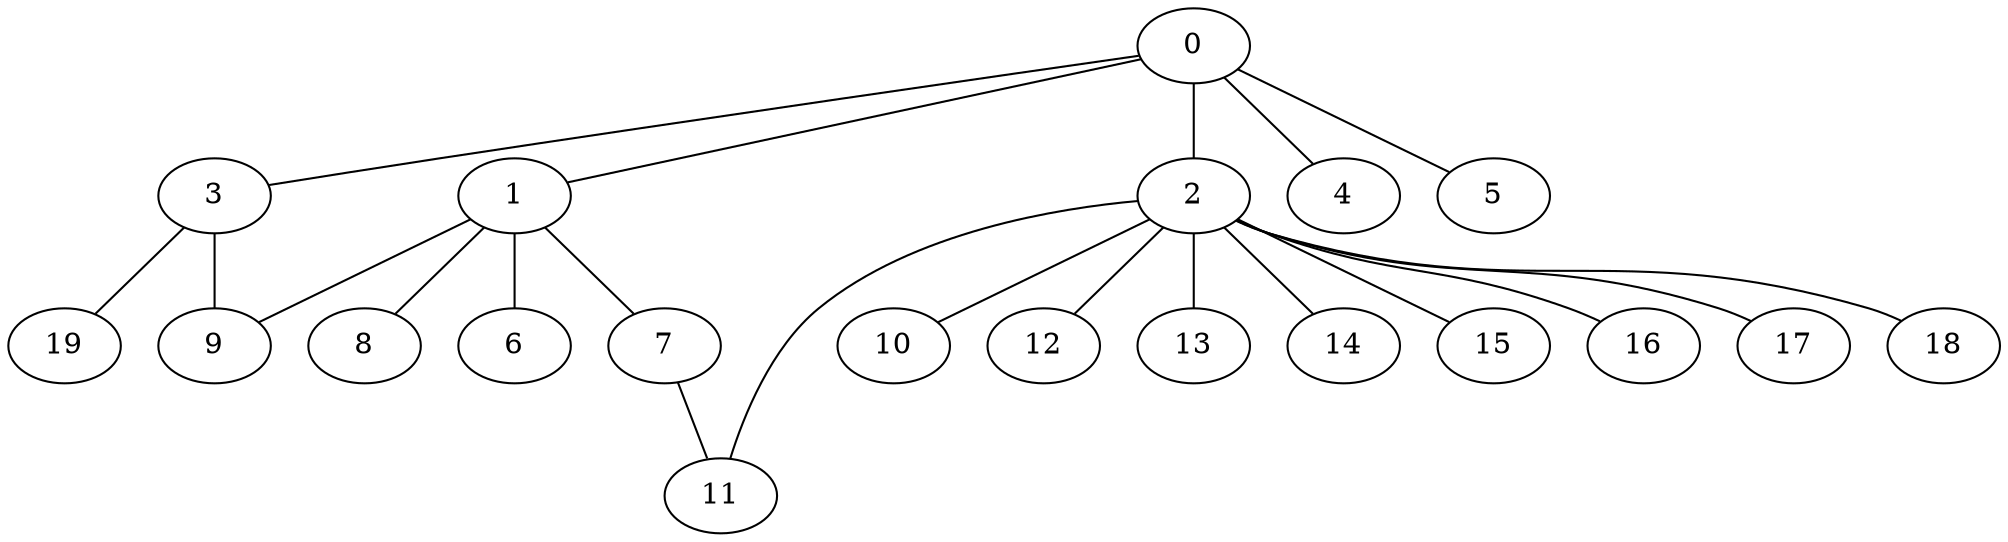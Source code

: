 
graph graphname {
    0 -- 1
0 -- 2
0 -- 3
0 -- 4
0 -- 5
1 -- 8
1 -- 9
1 -- 6
1 -- 7
2 -- 10
2 -- 11
2 -- 12
2 -- 13
2 -- 14
2 -- 15
2 -- 16
2 -- 17
2 -- 18
3 -- 19
3 -- 9
7 -- 11

}
